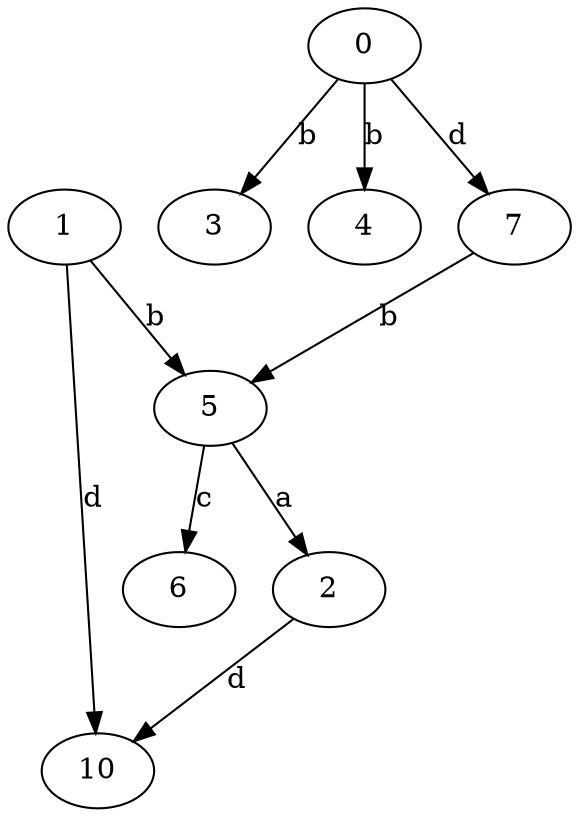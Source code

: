 strict digraph  {
1;
2;
3;
4;
5;
0;
6;
7;
10;
1 -> 5  [label=b];
1 -> 10  [label=d];
2 -> 10  [label=d];
5 -> 2  [label=a];
5 -> 6  [label=c];
0 -> 3  [label=b];
0 -> 4  [label=b];
0 -> 7  [label=d];
7 -> 5  [label=b];
}
